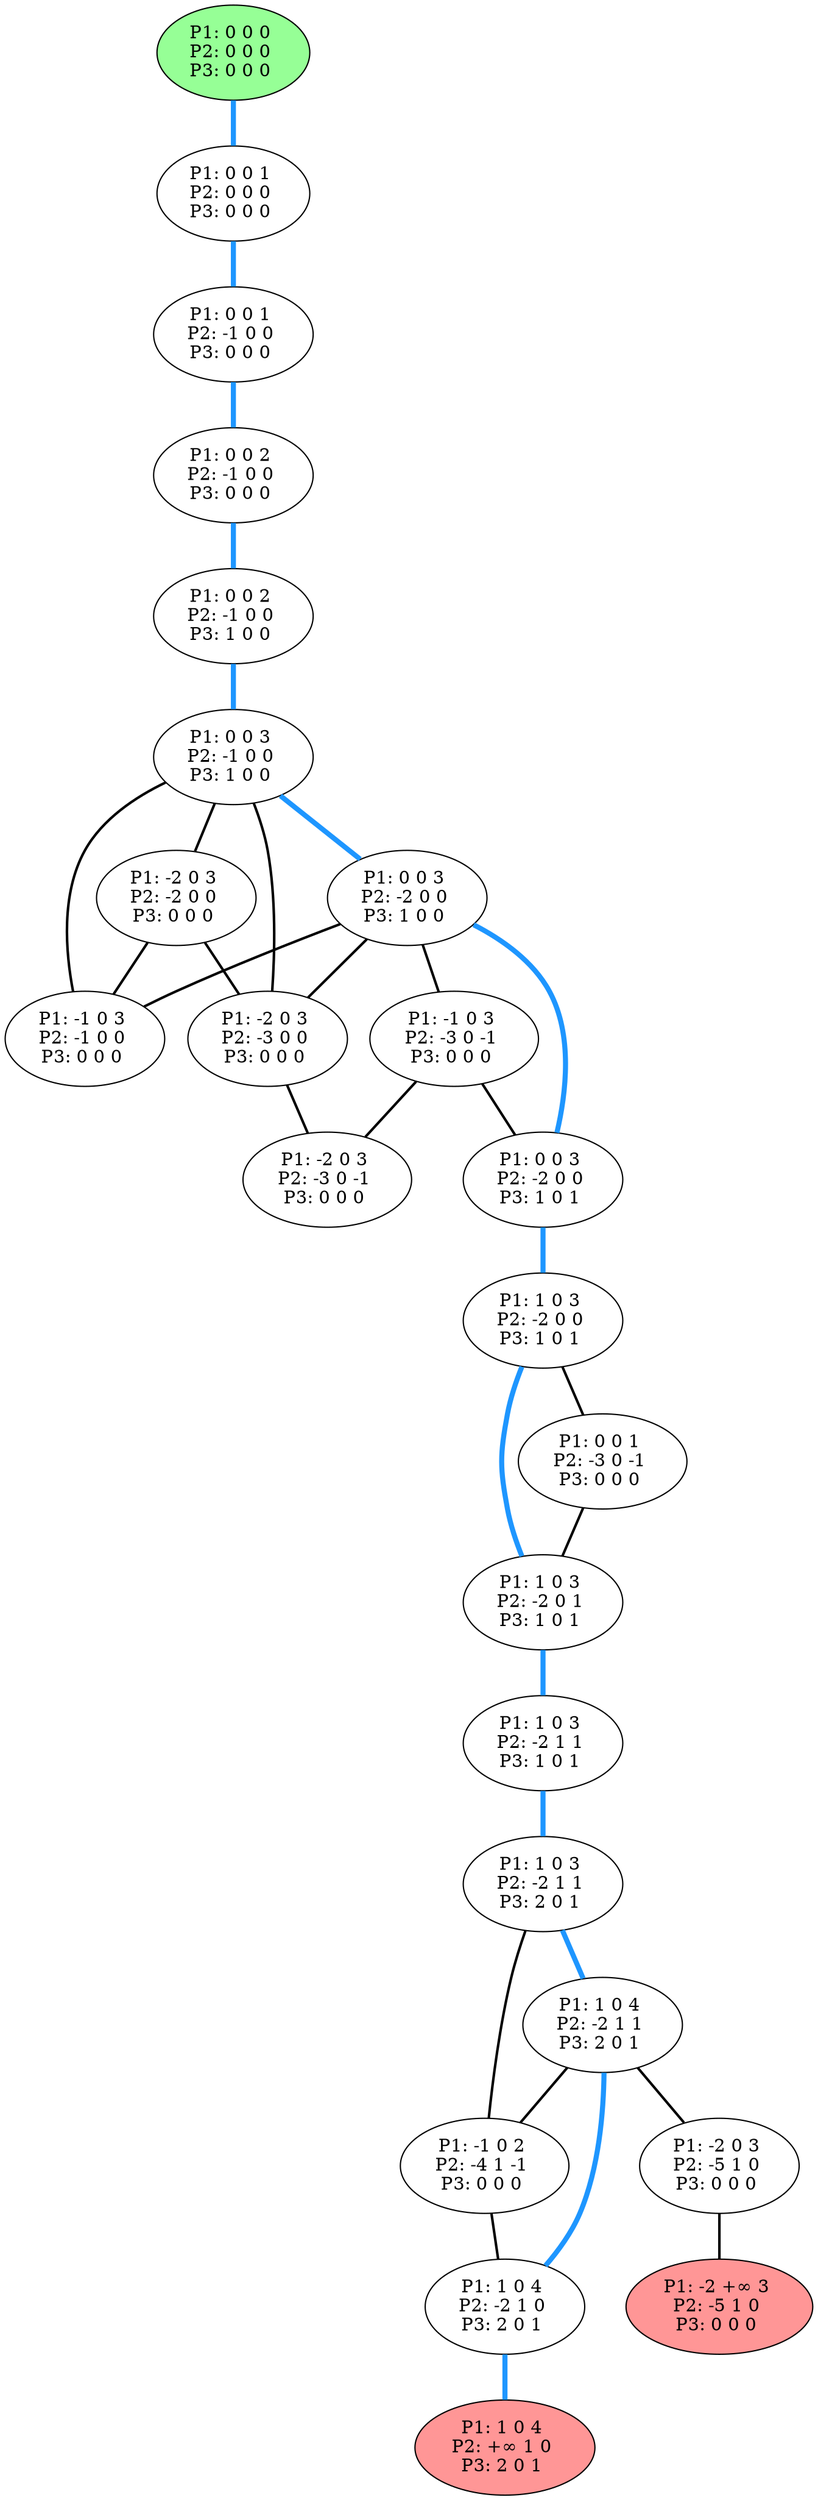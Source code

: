 graph G {
color = "black"
0 [label = "P1: 0 0 0 
P2: 0 0 0 
P3: 0 0 0 
",  style="filled", fillcolor = "#96FF96"];
1 [label = "P1: 0 0 1 
P2: 0 0 0 
P3: 0 0 0 
"];
2 [label = "P1: 0 0 1 
P2: -1 0 0 
P3: 0 0 0 
"];
3 [label = "P1: 0 0 2 
P2: -1 0 0 
P3: 0 0 0 
"];
4 [label = "P1: 0 0 2 
P2: -1 0 0 
P3: 1 0 0 
"];
5 [label = "P1: 0 0 3 
P2: -1 0 0 
P3: 1 0 0 
"];
6 [label = "P1: -2 0 3 
P2: -2 0 0 
P3: 0 0 0 
"];
7 [label = "P1: 0 0 3 
P2: -2 0 0 
P3: 1 0 0 
"];
8 [label = "P1: -1 0 3 
P2: -1 0 0 
P3: 0 0 0 
"];
9 [label = "P1: -2 0 3 
P2: -3 0 0 
P3: 0 0 0 
"];
10 [label = "P1: -1 0 3 
P2: -3 0 -1 
P3: 0 0 0 
"];
11 [label = "P1: 0 0 3 
P2: -2 0 0 
P3: 1 0 1 
"];
12 [label = "P1: -2 0 3 
P2: -3 0 -1 
P3: 0 0 0 
"];
13 [label = "P1: 1 0 3 
P2: -2 0 0 
P3: 1 0 1 
"];
14 [label = "P1: 0 0 1 
P2: -3 0 -1 
P3: 0 0 0 
"];
15 [label = "P1: 1 0 3 
P2: -2 0 1 
P3: 1 0 1 
"];
16 [label = "P1: 1 0 3 
P2: -2 1 1 
P3: 1 0 1 
"];
17 [label = "P1: 1 0 3 
P2: -2 1 1 
P3: 2 0 1 
"];
18 [label = "P1: 1 0 4 
P2: -2 1 1 
P3: 2 0 1 
"];
19 [label = "P1: -1 0 2 
P2: -4 1 -1 
P3: 0 0 0 
"];
20 [label = "P1: 1 0 4 
P2: -2 1 0 
P3: 2 0 1 
"];
2020 [label = "P1: 1 0 4 
P2: +∞ 1 0 
P3: 2 0 1 
",  style="filled", fillcolor = "#FF9696"];
21 [label = "P1: -2 0 3 
P2: -5 1 0 
P3: 0 0 0 
"];
2121 [label = "P1: -2 +∞ 3 
P2: -5 1 0 
P3: 0 0 0 
",  style="filled", fillcolor = "#FF9696"];
edge [style=bold];
0 -- 1 [color="#1E96FF", penwidth=4.0];

1 -- 2 [color="#1E96FF", penwidth=4.0];

2 -- 3 [color="#1E96FF", penwidth=4.0];

3 -- 4 [color="#1E96FF", penwidth=4.0];

4 -- 5 [color="#1E96FF", penwidth=4.0];

5 -- 6 [color=black];
5 -- 7 [color="#1E96FF", penwidth=4.0];
5 -- 8 [color=black];
5 -- 9 [color=black];

6 -- 9 [color=black];
6 -- 8 [color=black];

7 -- 9 [color=black];
7 -- 8 [color=black];
7 -- 10 [color=black];
7 -- 11 [color="#1E96FF", penwidth=4.0];


9 -- 12 [color=black];

10 -- 12 [color=black];
10 -- 11 [color=black];

11 -- 13 [color="#1E96FF", penwidth=4.0];


13 -- 14 [color=black];
13 -- 15 [color="#1E96FF", penwidth=4.0];

14 -- 15 [color=black];

15 -- 16 [color="#1E96FF", penwidth=4.0];

16 -- 17 [color="#1E96FF", penwidth=4.0];

17 -- 18 [color="#1E96FF", penwidth=4.0];
17 -- 19 [color=black];

18 -- 20 [color="#1E96FF", penwidth=4.0];
18 -- 21 [color=black];
18 -- 19 [color=black];

19 -- 20 [color=black];


20 -- 2020 [color="#1E96FF", penwidth=4.0];

21 -- 2121 [color=black];
}
